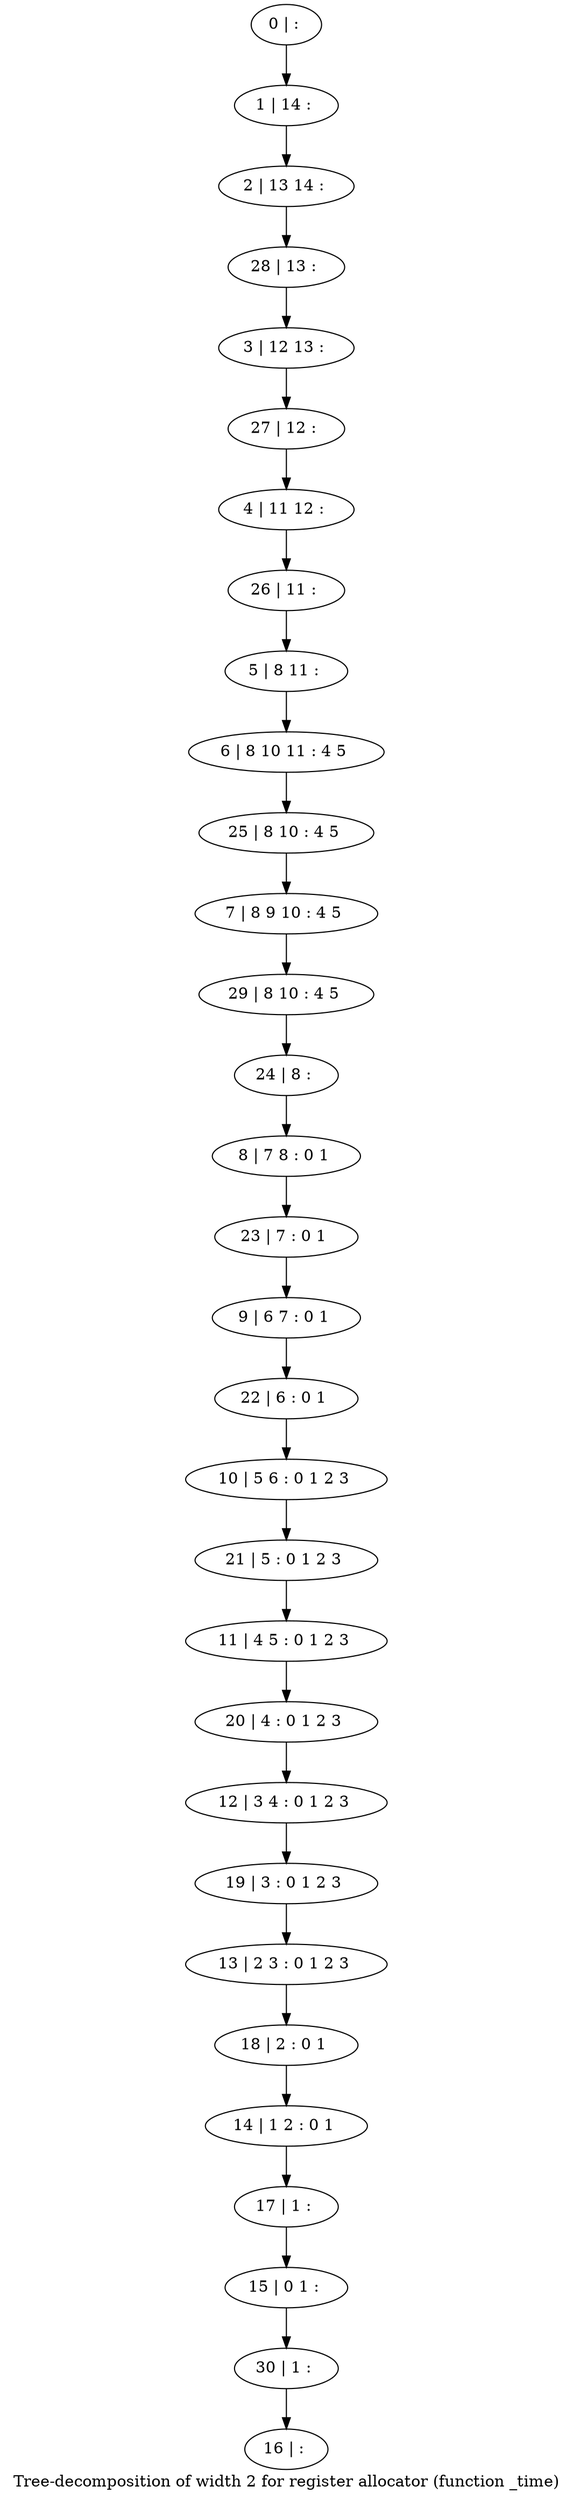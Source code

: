 digraph G {
graph [label="Tree-decomposition of width 2 for register allocator (function _time)"]
0[label="0 | : "];
1[label="1 | 14 : "];
2[label="2 | 13 14 : "];
3[label="3 | 12 13 : "];
4[label="4 | 11 12 : "];
5[label="5 | 8 11 : "];
6[label="6 | 8 10 11 : 4 5 "];
7[label="7 | 8 9 10 : 4 5 "];
8[label="8 | 7 8 : 0 1 "];
9[label="9 | 6 7 : 0 1 "];
10[label="10 | 5 6 : 0 1 2 3 "];
11[label="11 | 4 5 : 0 1 2 3 "];
12[label="12 | 3 4 : 0 1 2 3 "];
13[label="13 | 2 3 : 0 1 2 3 "];
14[label="14 | 1 2 : 0 1 "];
15[label="15 | 0 1 : "];
16[label="16 | : "];
17[label="17 | 1 : "];
18[label="18 | 2 : 0 1 "];
19[label="19 | 3 : 0 1 2 3 "];
20[label="20 | 4 : 0 1 2 3 "];
21[label="21 | 5 : 0 1 2 3 "];
22[label="22 | 6 : 0 1 "];
23[label="23 | 7 : 0 1 "];
24[label="24 | 8 : "];
25[label="25 | 8 10 : 4 5 "];
26[label="26 | 11 : "];
27[label="27 | 12 : "];
28[label="28 | 13 : "];
29[label="29 | 8 10 : 4 5 "];
30[label="30 | 1 : "];
0->1 ;
1->2 ;
5->6 ;
17->15 ;
14->17 ;
18->14 ;
13->18 ;
19->13 ;
12->19 ;
20->12 ;
11->20 ;
21->11 ;
10->21 ;
22->10 ;
9->22 ;
23->9 ;
8->23 ;
24->8 ;
25->7 ;
6->25 ;
26->5 ;
4->26 ;
27->4 ;
3->27 ;
28->3 ;
2->28 ;
29->24 ;
7->29 ;
30->16 ;
15->30 ;
}
